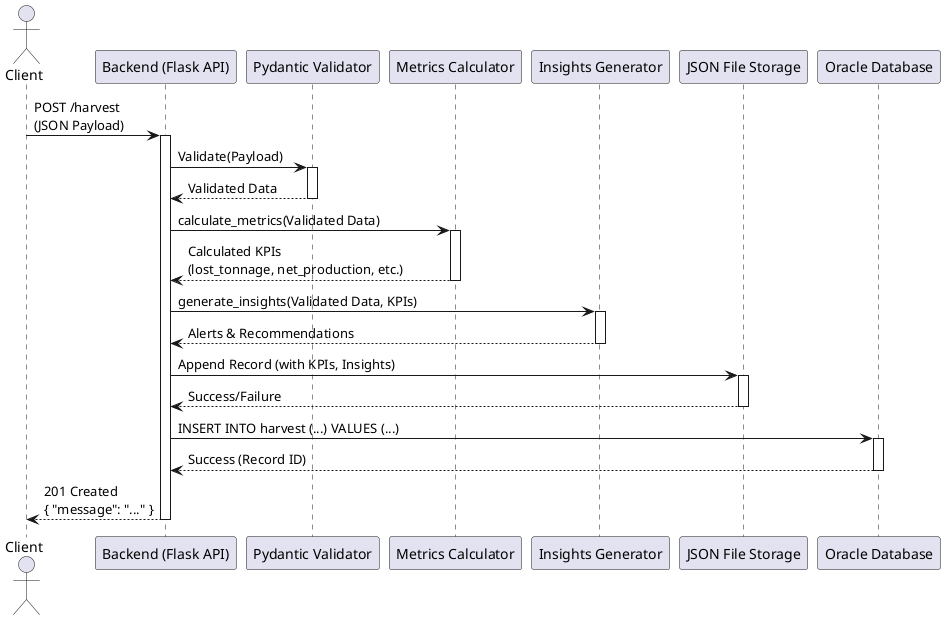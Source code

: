 @startuml SequencePost
' Sequence Diagram for POST /harvest Request

actor Client
participant "Backend (Flask API)" as Backend
participant "Pydantic Validator" as Validator
participant "Metrics Calculator" as Calculator
participant "Insights Generator" as Insights
participant "JSON File Storage" as JSONFile
participant "Oracle Database" as DB

Client -> Backend: POST /harvest\n(JSON Payload)
activate Backend

Backend -> Validator: Validate(Payload)
activate Validator
Validator --> Backend: Validated Data
deactivate Validator

Backend -> Calculator: calculate_metrics(Validated Data)
activate Calculator
Calculator --> Backend: Calculated KPIs\n(lost_tonnage, net_production, etc.)
deactivate Calculator

Backend -> Insights: generate_insights(Validated Data, KPIs)
activate Insights
Insights --> Backend: Alerts & Recommendations
deactivate Insights

Backend -> JSONFile: Append Record (with KPIs, Insights)
activate JSONFile
JSONFile --> Backend: Success/Failure
deactivate JSONFile

Backend -> DB: INSERT INTO harvest (...) VALUES (...)
activate DB
DB --> Backend: Success (Record ID)
deactivate DB

Backend --> Client: 201 Created\n{ "message": "..." }
deactivate Backend

@enduml
